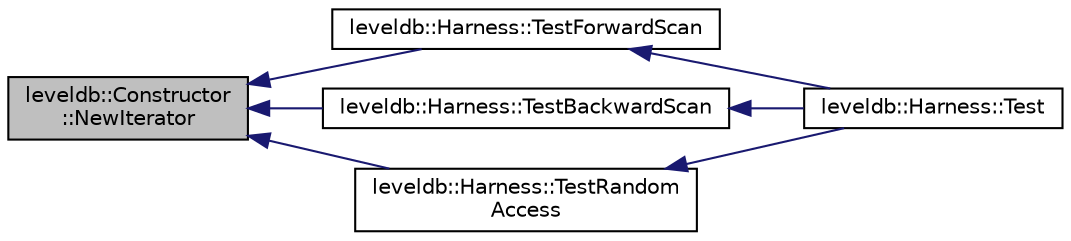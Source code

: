 digraph "leveldb::Constructor::NewIterator"
{
  edge [fontname="Helvetica",fontsize="10",labelfontname="Helvetica",labelfontsize="10"];
  node [fontname="Helvetica",fontsize="10",shape=record];
  rankdir="LR";
  Node1 [label="leveldb::Constructor\l::NewIterator",height=0.2,width=0.4,color="black", fillcolor="grey75", style="filled" fontcolor="black"];
  Node1 -> Node2 [dir="back",color="midnightblue",fontsize="10",style="solid"];
  Node2 [label="leveldb::Harness::TestForwardScan",height=0.2,width=0.4,color="black", fillcolor="white", style="filled",URL="$classleveldb_1_1_harness.html#ac5ff108406a08a6e3e22318246d206ef"];
  Node2 -> Node3 [dir="back",color="midnightblue",fontsize="10",style="solid"];
  Node3 [label="leveldb::Harness::Test",height=0.2,width=0.4,color="black", fillcolor="white", style="filled",URL="$classleveldb_1_1_harness.html#a78dbb5352b51e22bbc449bad7c1a9176"];
  Node1 -> Node4 [dir="back",color="midnightblue",fontsize="10",style="solid"];
  Node4 [label="leveldb::Harness::TestBackwardScan",height=0.2,width=0.4,color="black", fillcolor="white", style="filled",URL="$classleveldb_1_1_harness.html#aba7a2c48101cd9d024be64080ebed363"];
  Node4 -> Node3 [dir="back",color="midnightblue",fontsize="10",style="solid"];
  Node1 -> Node5 [dir="back",color="midnightblue",fontsize="10",style="solid"];
  Node5 [label="leveldb::Harness::TestRandom\lAccess",height=0.2,width=0.4,color="black", fillcolor="white", style="filled",URL="$classleveldb_1_1_harness.html#adb4b24bd89b600a67b0cd52ff64af9cd"];
  Node5 -> Node3 [dir="back",color="midnightblue",fontsize="10",style="solid"];
}
